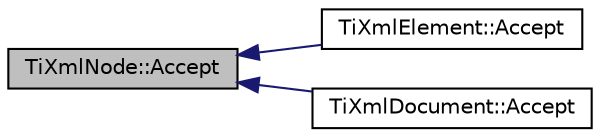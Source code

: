 digraph G
{
  edge [fontname="Helvetica",fontsize="10",labelfontname="Helvetica",labelfontsize="10"];
  node [fontname="Helvetica",fontsize="10",shape=record];
  rankdir="LR";
  Node1 [label="TiXmlNode::Accept",height=0.2,width=0.4,color="black", fillcolor="grey75", style="filled" fontcolor="black"];
  Node1 -> Node2 [dir="back",color="midnightblue",fontsize="10",style="solid",fontname="Helvetica"];
  Node2 [label="TiXmlElement::Accept",height=0.2,width=0.4,color="black", fillcolor="white", style="filled",URL="$class_ti_xml_element.html#a31ab28cc3b892a69254391d6bbe08df3"];
  Node1 -> Node3 [dir="back",color="midnightblue",fontsize="10",style="solid",fontname="Helvetica"];
  Node3 [label="TiXmlDocument::Accept",height=0.2,width=0.4,color="black", fillcolor="white", style="filled",URL="$class_ti_xml_document.html#a3daab2f472418ef66315750202f762ae"];
}
